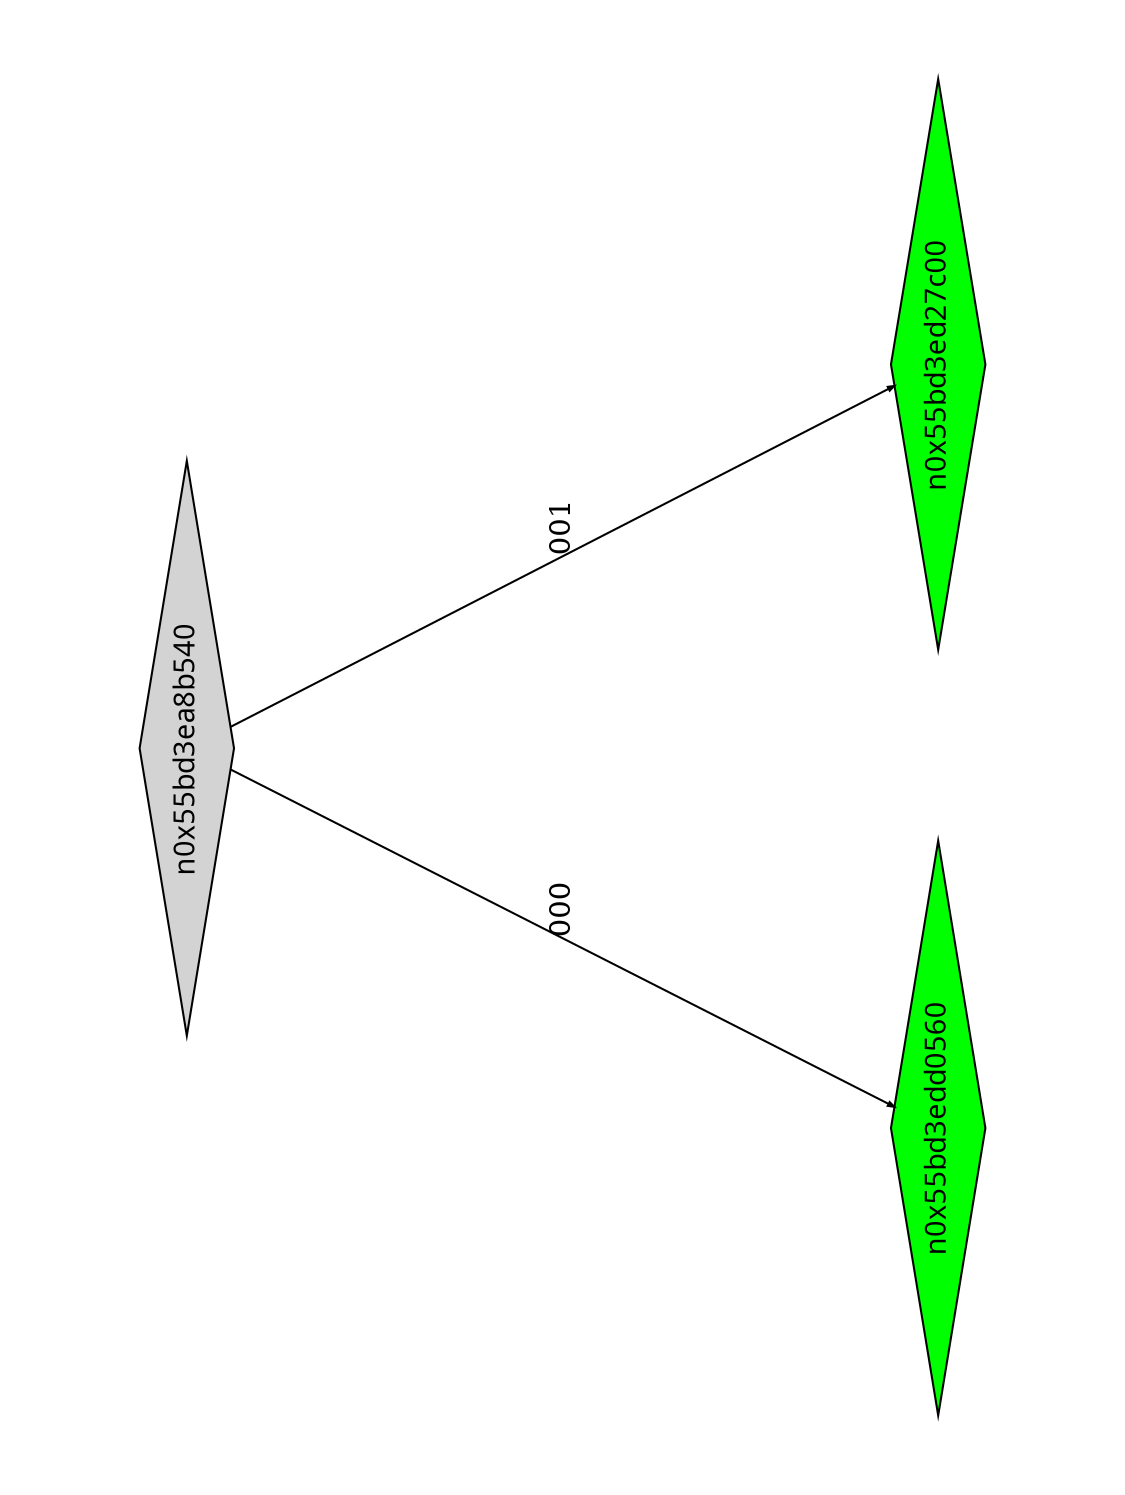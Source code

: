 digraph G {
	size="10,7.5";
	ratio=fill;
	rotate=90;
	center = "true";
	node [style="filled",width=.1,height=.1,fontname="Terminus"]
	edge [arrowsize=.3]
	n0x55bd3ea8b540 [shape=diamond];
	n0x55bd3ea8b540 -> n0x55bd3edd0560 [label=000];
	n0x55bd3ea8b540 -> n0x55bd3ed27c00 [label=001];
	n0x55bd3ed27c00 [shape=diamond,fillcolor=green];
	n0x55bd3edd0560 [shape=diamond,fillcolor=green];
}
